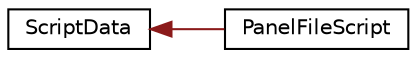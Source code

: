 digraph "Graphical Class Hierarchy"
{
 // LATEX_PDF_SIZE
  edge [fontname="Helvetica",fontsize="10",labelfontname="Helvetica",labelfontsize="10"];
  node [fontname="Helvetica",fontsize="10",shape=record];
  rankdir="LR";
  Node0 [label="ScriptData",height=0.2,width=0.4,color="black", fillcolor="white", style="filled",URL="$classScriptData.html",tooltip="Checks for static script data."];
  Node0 -> Node1 [dir="back",color="firebrick4",fontsize="10",style="solid",fontname="Helvetica"];
  Node1 [label="PanelFileScript",height=0.2,width=0.4,color="black", fillcolor="white", style="filled",URL="$classPanelFileScript.html",tooltip=" "];
}
